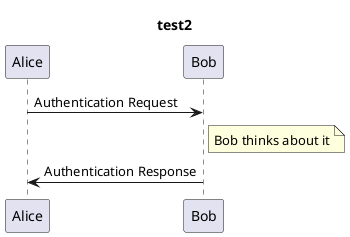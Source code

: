 @startuml
title test2

Alice->Bob: Authentication Request
note right of Bob: Bob thinks about it
Bob->Alice: Authentication Response

@enduml